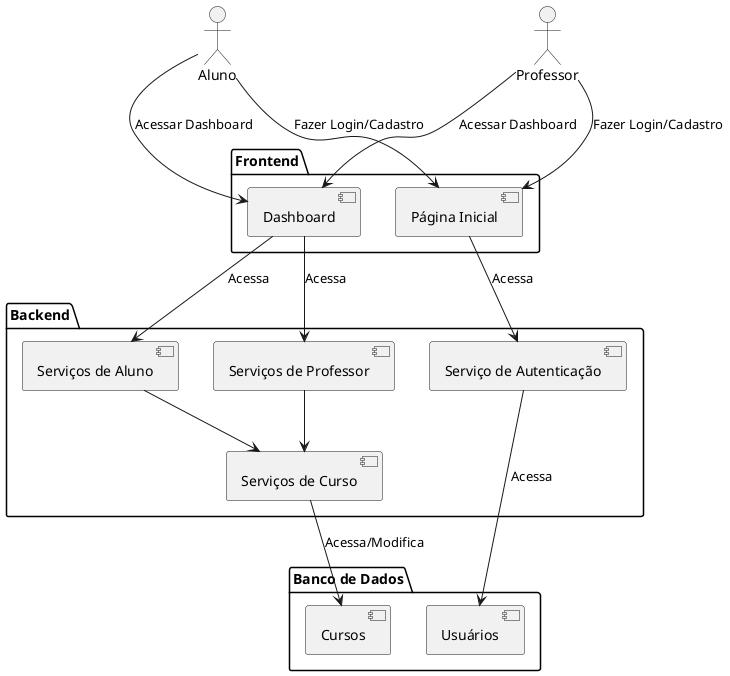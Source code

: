 @startuml
actor "Aluno" as Aluno
actor "Professor" as Professor

package "Frontend" {
  [Dashboard]
  [Página Inicial]
}

package "Backend" {
  [Serviço de Autenticação]
  [Serviços de Aluno]
  [Serviços de Professor]
  [Serviços de Curso]
}

package "Banco de Dados" {
  [Usuários]
  [Cursos]
}


Aluno --> [Página Inicial] : "Fazer Login/Cadastro"
Professor --> [Página Inicial] : "Fazer Login/Cadastro"
Aluno --> [Dashboard] : "Acessar Dashboard"
Professor --> [Dashboard] : "Acessar Dashboard"

[Página Inicial] --> [Serviço de Autenticação] : "Acessa"
[Serviço de Autenticação] --> [Usuários] : "Acessa"

[Dashboard] --> [Serviços de Professor] : "Acessa"
[Dashboard] --> [Serviços de Aluno] : "Acessa"

[Serviços de Professor] --> [Serviços de Curso]
[Serviços de Aluno] --> [Serviços de Curso]

[Serviços de Curso] --> [Cursos] : "Acessa/Modifica"

@enduml
